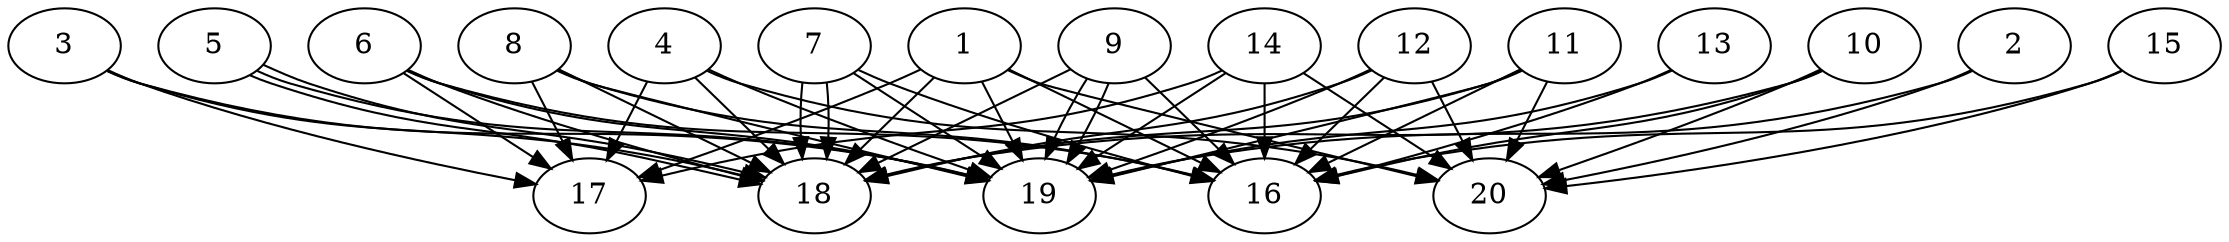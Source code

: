 // DAG automatically generated by daggen at Thu Oct  3 13:58:43 2019
// ./daggen --dot -n 20 --ccr 0.5 --fat 0.9 --regular 0.7 --density 0.9 --mindata 5242880 --maxdata 52428800 
digraph G {
  1 [size="16181248", alpha="0.18", expect_size="8090624"] 
  1 -> 16 [size ="8090624"]
  1 -> 17 [size ="8090624"]
  1 -> 18 [size ="8090624"]
  1 -> 19 [size ="8090624"]
  1 -> 20 [size ="8090624"]
  2 [size="91938816", alpha="0.09", expect_size="45969408"] 
  2 -> 19 [size ="45969408"]
  2 -> 20 [size ="45969408"]
  3 [size="24682496", alpha="0.00", expect_size="12341248"] 
  3 -> 17 [size ="12341248"]
  3 -> 18 [size ="12341248"]
  3 -> 19 [size ="12341248"]
  4 [size="22585344", alpha="0.15", expect_size="11292672"] 
  4 -> 17 [size ="11292672"]
  4 -> 18 [size ="11292672"]
  4 -> 19 [size ="11292672"]
  4 -> 20 [size ="11292672"]
  5 [size="56307712", alpha="0.09", expect_size="28153856"] 
  5 -> 18 [size ="28153856"]
  5 -> 18 [size ="28153856"]
  5 -> 19 [size ="28153856"]
  6 [size="94717952", alpha="0.20", expect_size="47358976"] 
  6 -> 16 [size ="47358976"]
  6 -> 17 [size ="47358976"]
  6 -> 18 [size ="47358976"]
  6 -> 19 [size ="47358976"]
  7 [size="49326080", alpha="0.08", expect_size="24663040"] 
  7 -> 16 [size ="24663040"]
  7 -> 18 [size ="24663040"]
  7 -> 18 [size ="24663040"]
  7 -> 19 [size ="24663040"]
  8 [size="52709376", alpha="0.02", expect_size="26354688"] 
  8 -> 16 [size ="26354688"]
  8 -> 17 [size ="26354688"]
  8 -> 18 [size ="26354688"]
  8 -> 19 [size ="26354688"]
  9 [size="22024192", alpha="0.08", expect_size="11012096"] 
  9 -> 16 [size ="11012096"]
  9 -> 18 [size ="11012096"]
  9 -> 19 [size ="11012096"]
  9 -> 19 [size ="11012096"]
  10 [size="100503552", alpha="0.02", expect_size="50251776"] 
  10 -> 16 [size ="50251776"]
  10 -> 18 [size ="50251776"]
  10 -> 20 [size ="50251776"]
  11 [size="43206656", alpha="0.15", expect_size="21603328"] 
  11 -> 16 [size ="21603328"]
  11 -> 18 [size ="21603328"]
  11 -> 19 [size ="21603328"]
  11 -> 20 [size ="21603328"]
  12 [size="32780288", alpha="0.10", expect_size="16390144"] 
  12 -> 16 [size ="16390144"]
  12 -> 18 [size ="16390144"]
  12 -> 19 [size ="16390144"]
  12 -> 20 [size ="16390144"]
  13 [size="75419648", alpha="0.06", expect_size="37709824"] 
  13 -> 16 [size ="37709824"]
  13 -> 19 [size ="37709824"]
  14 [size="76142592", alpha="0.09", expect_size="38071296"] 
  14 -> 16 [size ="38071296"]
  14 -> 17 [size ="38071296"]
  14 -> 19 [size ="38071296"]
  14 -> 20 [size ="38071296"]
  15 [size="51884032", alpha="0.11", expect_size="25942016"] 
  15 -> 16 [size ="25942016"]
  15 -> 20 [size ="25942016"]
  16 [size="94990336", alpha="0.20", expect_size="47495168"] 
  17 [size="94801920", alpha="0.00", expect_size="47400960"] 
  18 [size="40179712", alpha="0.12", expect_size="20089856"] 
  19 [size="49797120", alpha="0.17", expect_size="24898560"] 
  20 [size="88713216", alpha="0.16", expect_size="44356608"] 
}
